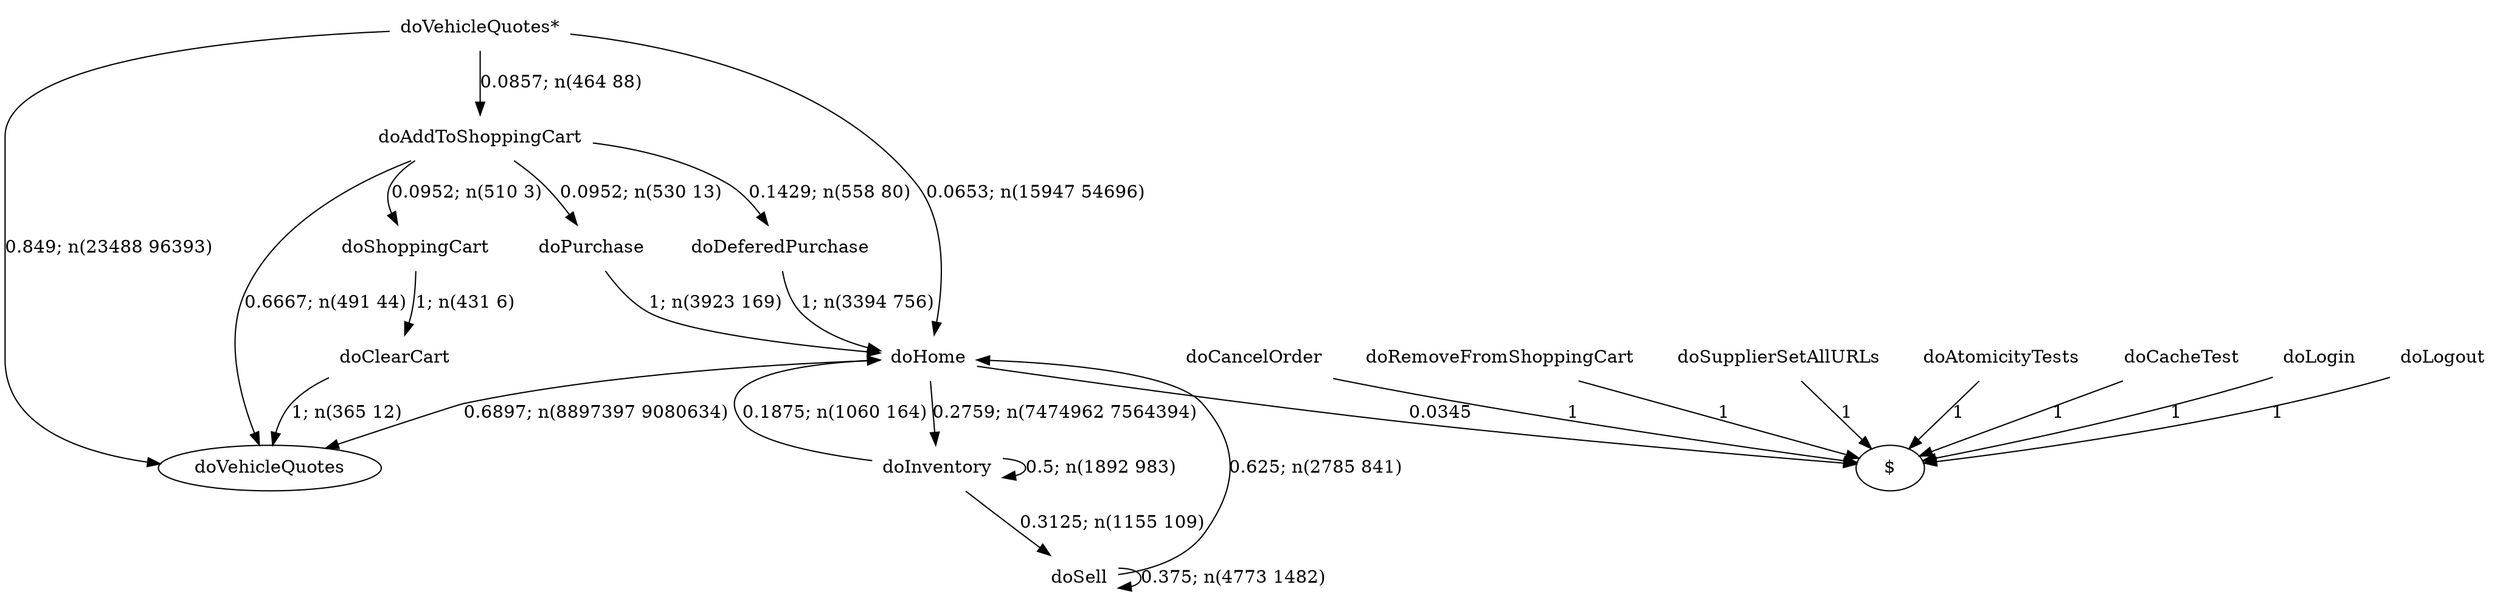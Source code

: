 digraph G {"doVehicleQuotes*" [label="doVehicleQuotes*",shape=none];"doSupplierSetAllURLs" [label="doSupplierSetAllURLs",shape=none];"doAtomicityTests" [label="doAtomicityTests",shape=none];"doCacheTest" [label="doCacheTest",shape=none];"doLogin" [label="doLogin",shape=none];"doAddToShoppingCart" [label="doAddToShoppingCart",shape=none];"doDeferedPurchase" [label="doDeferedPurchase",shape=none];"doHome" [label="doHome",shape=none];"doShoppingCart" [label="doShoppingCart",shape=none];"doClearCart" [label="doClearCart",shape=none];"doPurchase" [label="doPurchase",shape=none];"doInventory" [label="doInventory",shape=none];"doSell" [label="doSell",shape=none];"doLogout" [label="doLogout",shape=none];"doCancelOrder" [label="doCancelOrder",shape=none];"doRemoveFromShoppingCart" [label="doRemoveFromShoppingCart",shape=none];"doVehicleQuotes*"->"doVehicleQuotes" [style=solid,label="0.849; n(23488 96393)"];"doVehicleQuotes*"->"doAddToShoppingCart" [style=solid,label="0.0857; n(464 88)"];"doVehicleQuotes*"->"doHome" [style=solid,label="0.0653; n(15947 54696)"];"doSupplierSetAllURLs"->"$" [style=solid,label="1"];"doAtomicityTests"->"$" [style=solid,label="1"];"doCacheTest"->"$" [style=solid,label="1"];"doLogin"->"$" [style=solid,label="1"];"doAddToShoppingCart"->"doVehicleQuotes" [style=solid,label="0.6667; n(491 44)"];"doAddToShoppingCart"->"doDeferedPurchase" [style=solid,label="0.1429; n(558 80)"];"doAddToShoppingCart"->"doShoppingCart" [style=solid,label="0.0952; n(510 3)"];"doAddToShoppingCart"->"doPurchase" [style=solid,label="0.0952; n(530 13)"];"doDeferedPurchase"->"doHome" [style=solid,label="1; n(3394 756)"];"doHome"->"doVehicleQuotes" [style=solid,label="0.6897; n(8897397 9080634)"];"doHome"->"doInventory" [style=solid,label="0.2759; n(7474962 7564394)"];"doHome"->"$" [style=solid,label="0.0345"];"doShoppingCart"->"doClearCart" [style=solid,label="1; n(431 6)"];"doClearCart"->"doVehicleQuotes" [style=solid,label="1; n(365 12)"];"doPurchase"->"doHome" [style=solid,label="1; n(3923 169)"];"doInventory"->"doHome" [style=solid,label="0.1875; n(1060 164)"];"doInventory"->"doInventory" [style=solid,label="0.5; n(1892 983)"];"doInventory"->"doSell" [style=solid,label="0.3125; n(1155 109)"];"doSell"->"doHome" [style=solid,label="0.625; n(2785 841)"];"doSell"->"doSell" [style=solid,label="0.375; n(4773 1482)"];"doLogout"->"$" [style=solid,label="1"];"doCancelOrder"->"$" [style=solid,label="1"];"doRemoveFromShoppingCart"->"$" [style=solid,label="1"];}